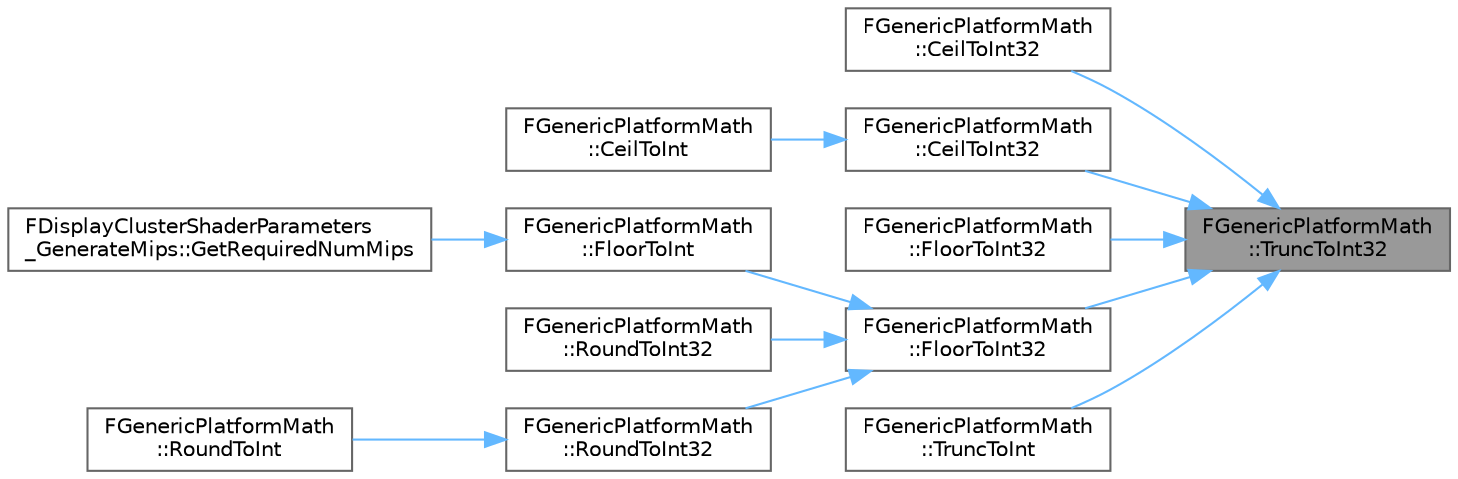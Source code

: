 digraph "FGenericPlatformMath::TruncToInt32"
{
 // INTERACTIVE_SVG=YES
 // LATEX_PDF_SIZE
  bgcolor="transparent";
  edge [fontname=Helvetica,fontsize=10,labelfontname=Helvetica,labelfontsize=10];
  node [fontname=Helvetica,fontsize=10,shape=box,height=0.2,width=0.4];
  rankdir="RL";
  Node1 [id="Node000001",label="FGenericPlatformMath\l::TruncToInt32",height=0.2,width=0.4,color="gray40", fillcolor="grey60", style="filled", fontcolor="black",tooltip="Converts a float to an integer with truncation towards zero."];
  Node1 -> Node2 [id="edge1_Node000001_Node000002",dir="back",color="steelblue1",style="solid",tooltip=" "];
  Node2 [id="Node000002",label="FGenericPlatformMath\l::CeilToInt32",height=0.2,width=0.4,color="grey40", fillcolor="white", style="filled",URL="$dd/d7b/structFGenericPlatformMath.html#a9da6a235a9fa3f039459eec773d675d8",tooltip=" "];
  Node1 -> Node3 [id="edge2_Node000001_Node000003",dir="back",color="steelblue1",style="solid",tooltip=" "];
  Node3 [id="Node000003",label="FGenericPlatformMath\l::CeilToInt32",height=0.2,width=0.4,color="grey40", fillcolor="white", style="filled",URL="$dd/d7b/structFGenericPlatformMath.html#aa287b78f286682c6344a296e7f91dd7b",tooltip="Converts a float to the nearest greater or equal integer."];
  Node3 -> Node4 [id="edge3_Node000003_Node000004",dir="back",color="steelblue1",style="solid",tooltip=" "];
  Node4 [id="Node000004",label="FGenericPlatformMath\l::CeilToInt",height=0.2,width=0.4,color="grey40", fillcolor="white", style="filled",URL="$dd/d7b/structFGenericPlatformMath.html#a24caf3e6900c055eed302fe23c18017e",tooltip=" "];
  Node1 -> Node5 [id="edge4_Node000001_Node000005",dir="back",color="steelblue1",style="solid",tooltip=" "];
  Node5 [id="Node000005",label="FGenericPlatformMath\l::FloorToInt32",height=0.2,width=0.4,color="grey40", fillcolor="white", style="filled",URL="$dd/d7b/structFGenericPlatformMath.html#a6a3ccc555aa3dd0e2347551e3ea6ab33",tooltip=" "];
  Node1 -> Node6 [id="edge5_Node000001_Node000006",dir="back",color="steelblue1",style="solid",tooltip=" "];
  Node6 [id="Node000006",label="FGenericPlatformMath\l::FloorToInt32",height=0.2,width=0.4,color="grey40", fillcolor="white", style="filled",URL="$dd/d7b/structFGenericPlatformMath.html#a672c99c2fcda344d6cf3f518cf77d25c",tooltip="Converts a float to a nearest less or equal integer."];
  Node6 -> Node7 [id="edge6_Node000006_Node000007",dir="back",color="steelblue1",style="solid",tooltip=" "];
  Node7 [id="Node000007",label="FGenericPlatformMath\l::FloorToInt",height=0.2,width=0.4,color="grey40", fillcolor="white", style="filled",URL="$dd/d7b/structFGenericPlatformMath.html#af53f27e0231b3e8a3bb078dd52862fc2",tooltip=" "];
  Node7 -> Node8 [id="edge7_Node000007_Node000008",dir="back",color="steelblue1",style="solid",tooltip=" "];
  Node8 [id="Node000008",label="FDisplayClusterShaderParameters\l_GenerateMips::GetRequiredNumMips",height=0.2,width=0.4,color="grey40", fillcolor="white", style="filled",URL="$db/de1/structFDisplayClusterShaderParameters__GenerateMips.html#a6931871ac46c912fc973201c5e0f3949",tooltip=" "];
  Node6 -> Node9 [id="edge8_Node000006_Node000009",dir="back",color="steelblue1",style="solid",tooltip=" "];
  Node9 [id="Node000009",label="FGenericPlatformMath\l::RoundToInt32",height=0.2,width=0.4,color="grey40", fillcolor="white", style="filled",URL="$dd/d7b/structFGenericPlatformMath.html#ac6b35e374e11911cf8b57831a5872a6d",tooltip=" "];
  Node6 -> Node10 [id="edge9_Node000006_Node000010",dir="back",color="steelblue1",style="solid",tooltip=" "];
  Node10 [id="Node000010",label="FGenericPlatformMath\l::RoundToInt32",height=0.2,width=0.4,color="grey40", fillcolor="white", style="filled",URL="$dd/d7b/structFGenericPlatformMath.html#a46f4603cf3d03eff6f630d70fea0cfa2",tooltip="Converts a float to the nearest integer."];
  Node10 -> Node11 [id="edge10_Node000010_Node000011",dir="back",color="steelblue1",style="solid",tooltip=" "];
  Node11 [id="Node000011",label="FGenericPlatformMath\l::RoundToInt",height=0.2,width=0.4,color="grey40", fillcolor="white", style="filled",URL="$dd/d7b/structFGenericPlatformMath.html#a762f9712e3f16eb9fdc4f3d1667fdb81",tooltip=" "];
  Node1 -> Node12 [id="edge11_Node000001_Node000012",dir="back",color="steelblue1",style="solid",tooltip=" "];
  Node12 [id="Node000012",label="FGenericPlatformMath\l::TruncToInt",height=0.2,width=0.4,color="grey40", fillcolor="white", style="filled",URL="$dd/d7b/structFGenericPlatformMath.html#a574880b78bec949354b4fc83f7b243b4",tooltip=" "];
}
